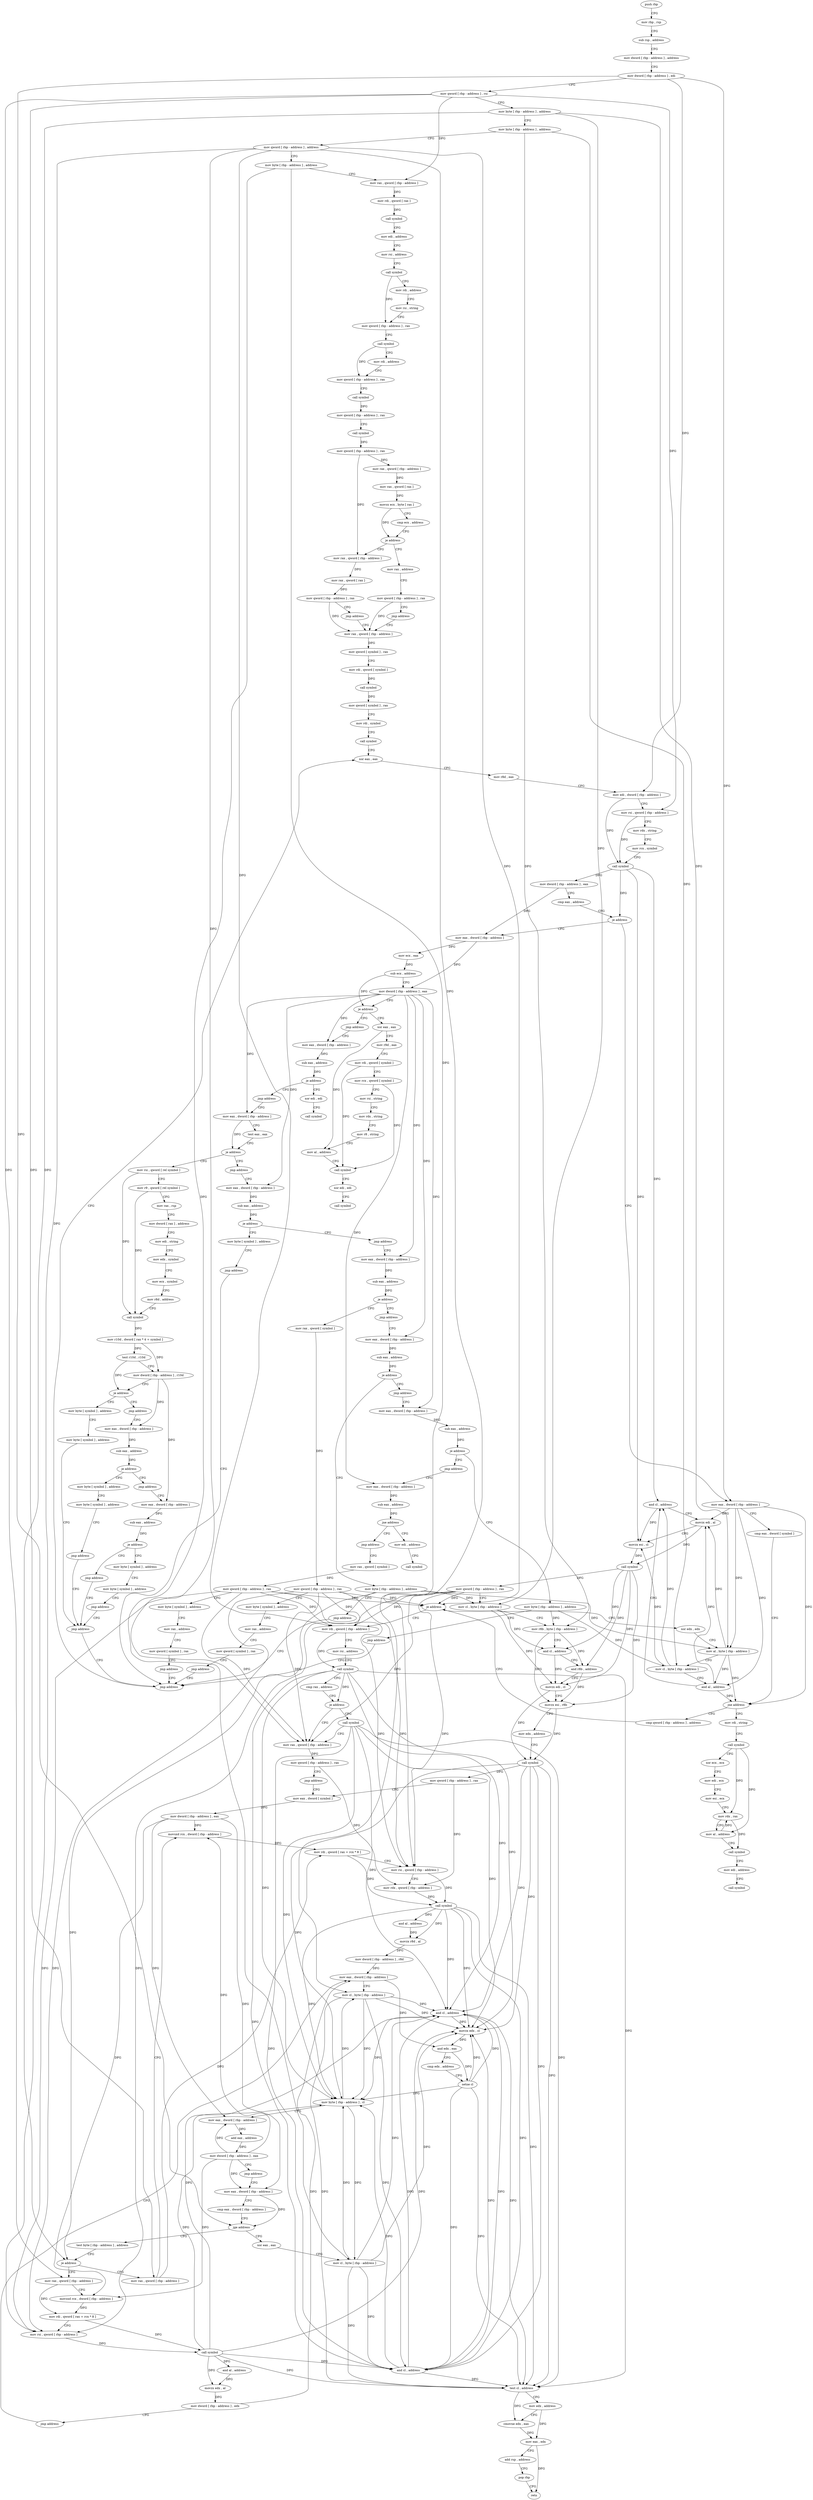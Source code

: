 digraph "func" {
"4204448" [label = "push rbp" ]
"4204449" [label = "mov rbp , rsp" ]
"4204452" [label = "sub rsp , address" ]
"4204459" [label = "mov dword [ rbp - address ] , address" ]
"4204466" [label = "mov dword [ rbp - address ] , edi" ]
"4204469" [label = "mov qword [ rbp - address ] , rsi" ]
"4204473" [label = "mov byte [ rbp - address ] , address" ]
"4204477" [label = "mov byte [ rbp - address ] , address" ]
"4204481" [label = "mov qword [ rbp - address ] , address" ]
"4204489" [label = "mov byte [ rbp - address ] , address" ]
"4204493" [label = "mov rax , qword [ rbp - address ]" ]
"4204497" [label = "mov rdi , qword [ rax ]" ]
"4204500" [label = "call symbol" ]
"4204505" [label = "mov edi , address" ]
"4204510" [label = "mov rsi , address" ]
"4204520" [label = "call symbol" ]
"4204525" [label = "mov rdi , address" ]
"4204535" [label = "mov rsi , string" ]
"4204545" [label = "mov qword [ rbp - address ] , rax" ]
"4204549" [label = "call symbol" ]
"4204554" [label = "mov rdi , address" ]
"4204564" [label = "mov qword [ rbp - address ] , rax" ]
"4204568" [label = "call symbol" ]
"4204573" [label = "mov qword [ rbp - address ] , rax" ]
"4204577" [label = "call symbol" ]
"4204582" [label = "mov qword [ rbp - address ] , rax" ]
"4204586" [label = "mov rax , qword [ rbp - address ]" ]
"4204590" [label = "mov rax , qword [ rax ]" ]
"4204593" [label = "movsx ecx , byte [ rax ]" ]
"4204596" [label = "cmp ecx , address" ]
"4204599" [label = "je address" ]
"4204621" [label = "mov rax , address" ]
"4204605" [label = "mov rax , qword [ rbp - address ]" ]
"4204631" [label = "mov qword [ rbp - address ] , rax" ]
"4204635" [label = "jmp address" ]
"4204640" [label = "mov rax , qword [ rbp - address ]" ]
"4204609" [label = "mov rax , qword [ rax ]" ]
"4204612" [label = "mov qword [ rbp - address ] , rax" ]
"4204616" [label = "jmp address" ]
"4204644" [label = "mov qword [ symbol ] , rax" ]
"4204652" [label = "mov rdi , qword [ symbol ]" ]
"4204660" [label = "call symbol" ]
"4204665" [label = "mov qword [ symbol ] , rax" ]
"4204673" [label = "mov rdi , symbol" ]
"4204683" [label = "call symbol" ]
"4204688" [label = "xor eax , eax" ]
"4205260" [label = "mov eax , dword [ rbp - address ]" ]
"4205263" [label = "cmp eax , dword [ symbol ]" ]
"4205270" [label = "jne address" ]
"4205317" [label = "cmp qword [ rbp - address ] , address" ]
"4205276" [label = "mov rdi , string" ]
"4204737" [label = "mov eax , dword [ rbp - address ]" ]
"4204740" [label = "mov ecx , eax" ]
"4204742" [label = "sub ecx , address" ]
"4204748" [label = "mov dword [ rbp - address ] , eax" ]
"4204751" [label = "je address" ]
"4205180" [label = "xor eax , eax" ]
"4204757" [label = "jmp address" ]
"4205322" [label = "je address" ]
"4205375" [label = "xor edx , edx" ]
"4205328" [label = "mov rdi , qword [ rbp - address ]" ]
"4205286" [label = "call symbol" ]
"4205291" [label = "xor ecx , ecx" ]
"4205293" [label = "mov edi , ecx" ]
"4205295" [label = "mov esi , ecx" ]
"4205297" [label = "mov rdx , rax" ]
"4205300" [label = "mov al , address" ]
"4205302" [label = "call symbol" ]
"4205307" [label = "mov edi , address" ]
"4205312" [label = "call symbol" ]
"4205182" [label = "mov r9d , eax" ]
"4205185" [label = "mov rdi , qword [ symbol ]" ]
"4205193" [label = "mov rcx , qword [ symbol ]" ]
"4205201" [label = "mov rsi , string" ]
"4205211" [label = "mov rdx , string" ]
"4205221" [label = "mov r8 , string" ]
"4205231" [label = "mov al , address" ]
"4205233" [label = "call symbol" ]
"4205238" [label = "xor edi , edi" ]
"4205240" [label = "call symbol" ]
"4204762" [label = "mov eax , dword [ rbp - address ]" ]
"4205377" [label = "mov al , byte [ rbp - address ]" ]
"4205380" [label = "mov cl , byte [ rbp - address ]" ]
"4205383" [label = "and al , address" ]
"4205385" [label = "and cl , address" ]
"4205388" [label = "movzx edi , al" ]
"4205391" [label = "movzx esi , cl" ]
"4205394" [label = "call symbol" ]
"4205399" [label = "mov qword [ rbp - address ] , rax" ]
"4205403" [label = "mov cl , byte [ rbp - address ]" ]
"4205406" [label = "mov r8b , byte [ rbp - address ]" ]
"4205410" [label = "and cl , address" ]
"4205413" [label = "and r8b , address" ]
"4205417" [label = "movzx edi , cl" ]
"4205420" [label = "movzx esi , r8b" ]
"4205424" [label = "mov edx , address" ]
"4205429" [label = "call symbol" ]
"4205434" [label = "mov qword [ rbp - address ] , rax" ]
"4205438" [label = "mov eax , dword [ symbol ]" ]
"4205332" [label = "mov rsi , address" ]
"4205342" [label = "call symbol" ]
"4205347" [label = "cmp rax , address" ]
"4205351" [label = "je address" ]
"4205362" [label = "mov rax , qword [ rbp - address ]" ]
"4205357" [label = "call symbol" ]
"4204765" [label = "sub eax , address" ]
"4204770" [label = "je address" ]
"4205173" [label = "xor edi , edi" ]
"4204776" [label = "jmp address" ]
"4205579" [label = "xor eax , eax" ]
"4205581" [label = "mov cl , byte [ rbp - address ]" ]
"4205584" [label = "test cl , address" ]
"4205587" [label = "mov edx , address" ]
"4205592" [label = "cmovne edx , eax" ]
"4205595" [label = "mov eax , edx" ]
"4205597" [label = "add rsp , address" ]
"4205604" [label = "pop rbp" ]
"4205605" [label = "retn" ]
"4205460" [label = "test byte [ rbp - address ] , address" ]
"4205464" [label = "je address" ]
"4205504" [label = "mov rax , qword [ rbp - address ]" ]
"4205470" [label = "mov rax , qword [ rbp - address ]" ]
"4205366" [label = "mov qword [ rbp - address ] , rax" ]
"4205370" [label = "jmp address" ]
"4205175" [label = "call symbol" ]
"4204781" [label = "mov eax , dword [ rbp - address ]" ]
"4205508" [label = "movsxd rcx , dword [ rbp - address ]" ]
"4205512" [label = "mov rdi , qword [ rax + rcx * 8 ]" ]
"4205516" [label = "mov rsi , qword [ rbp - address ]" ]
"4205520" [label = "mov rdx , qword [ rbp - address ]" ]
"4205524" [label = "call symbol" ]
"4205529" [label = "and al , address" ]
"4205531" [label = "movzx r8d , al" ]
"4205535" [label = "mov dword [ rbp - address ] , r8d" ]
"4205539" [label = "mov eax , dword [ rbp - address ]" ]
"4205474" [label = "movsxd rcx , dword [ rbp - address ]" ]
"4205478" [label = "mov rdi , qword [ rax + rcx * 8 ]" ]
"4205482" [label = "mov rsi , qword [ rbp - address ]" ]
"4205486" [label = "call symbol" ]
"4205491" [label = "and al , address" ]
"4205493" [label = "movzx edx , al" ]
"4205496" [label = "mov dword [ rbp - address ] , edx" ]
"4205499" [label = "jmp address" ]
"4205445" [label = "mov dword [ rbp - address ] , eax" ]
"4205448" [label = "mov eax , dword [ rbp - address ]" ]
"4204784" [label = "test eax , eax" ]
"4204786" [label = "je address" ]
"4205001" [label = "mov rsi , qword [ rel symbol ]" ]
"4204792" [label = "jmp address" ]
"4205451" [label = "cmp eax , dword [ rbp - address ]" ]
"4205454" [label = "jge address" ]
"4205542" [label = "mov cl , byte [ rbp - address ]" ]
"4205545" [label = "and cl , address" ]
"4205548" [label = "movzx edx , cl" ]
"4205551" [label = "and edx , eax" ]
"4205553" [label = "cmp edx , address" ]
"4205556" [label = "setne cl" ]
"4205559" [label = "and cl , address" ]
"4205562" [label = "mov byte [ rbp - address ] , cl" ]
"4205565" [label = "mov eax , dword [ rbp - address ]" ]
"4205568" [label = "add eax , address" ]
"4205571" [label = "mov dword [ rbp - address ] , eax" ]
"4205574" [label = "jmp address" ]
"4205008" [label = "mov r9 , qword [ rel symbol ]" ]
"4205015" [label = "mov rax , rsp" ]
"4205018" [label = "mov dword [ rax ] , address" ]
"4205024" [label = "mov edi , string" ]
"4205029" [label = "mov edx , symbol" ]
"4205034" [label = "mov ecx , symbol" ]
"4205039" [label = "mov r8d , address" ]
"4205045" [label = "call symbol" ]
"4205050" [label = "mov r10d , dword [ rax * 4 + symbol ]" ]
"4205058" [label = "test r10d , r10d" ]
"4205061" [label = "mov dword [ rbp - address ] , r10d" ]
"4205065" [label = "je address" ]
"4205152" [label = "mov byte [ symbol ] , address" ]
"4205071" [label = "jmp address" ]
"4204797" [label = "mov eax , dword [ rbp - address ]" ]
"4205160" [label = "mov byte [ symbol ] , address" ]
"4205168" [label = "jmp address" ]
"4205076" [label = "mov eax , dword [ rbp - address ]" ]
"4204800" [label = "sub eax , address" ]
"4204803" [label = "je address" ]
"4204970" [label = "mov byte [ symbol ] , address" ]
"4204809" [label = "jmp address" ]
"4205255" [label = "jmp address" ]
"4205079" [label = "sub eax , address" ]
"4205082" [label = "je address" ]
"4205110" [label = "mov byte [ symbol ] , address" ]
"4205088" [label = "jmp address" ]
"4204978" [label = "jmp address" ]
"4204814" [label = "mov eax , dword [ rbp - address ]" ]
"4204690" [label = "mov r8d , eax" ]
"4204693" [label = "mov edi , dword [ rbp - address ]" ]
"4204696" [label = "mov rsi , qword [ rbp - address ]" ]
"4204700" [label = "mov rdx , string" ]
"4204710" [label = "mov rcx , symbol" ]
"4204720" [label = "call symbol" ]
"4204725" [label = "mov dword [ rbp - address ] , eax" ]
"4204728" [label = "cmp eax , address" ]
"4204731" [label = "je address" ]
"4205118" [label = "mov byte [ symbol ] , address" ]
"4205126" [label = "jmp address" ]
"4205093" [label = "mov eax , dword [ rbp - address ]" ]
"4204817" [label = "sub eax , address" ]
"4204820" [label = "je address" ]
"4204927" [label = "mov rax , qword [ symbol ]" ]
"4204826" [label = "jmp address" ]
"4205096" [label = "sub eax , address" ]
"4205099" [label = "je address" ]
"4205131" [label = "mov byte [ symbol ] , address" ]
"4205105" [label = "jmp address" ]
"4204935" [label = "mov qword [ rbp - address ] , rax" ]
"4204939" [label = "mov byte [ symbol ] , address" ]
"4204947" [label = "mov rax , address" ]
"4204957" [label = "mov qword [ symbol ] , rax" ]
"4204965" [label = "jmp address" ]
"4204831" [label = "mov eax , dword [ rbp - address ]" ]
"4205139" [label = "mov byte [ symbol ] , address" ]
"4205147" [label = "jmp address" ]
"4204834" [label = "sub eax , address" ]
"4204837" [label = "je address" ]
"4204983" [label = "mov byte [ rbp - address ] , address" ]
"4204843" [label = "jmp address" ]
"4204987" [label = "jmp address" ]
"4204848" [label = "mov eax , dword [ rbp - address ]" ]
"4204851" [label = "sub eax , address" ]
"4204854" [label = "je address" ]
"4204992" [label = "mov byte [ rbp - address ] , address" ]
"4204860" [label = "jmp address" ]
"4204996" [label = "jmp address" ]
"4204865" [label = "mov eax , dword [ rbp - address ]" ]
"4204868" [label = "sub eax , address" ]
"4204873" [label = "jne address" ]
"4205245" [label = "mov edi , address" ]
"4204879" [label = "jmp address" ]
"4205250" [label = "call symbol" ]
"4204884" [label = "mov rax , qword [ symbol ]" ]
"4204892" [label = "mov qword [ rbp - address ] , rax" ]
"4204896" [label = "mov byte [ symbol ] , address" ]
"4204904" [label = "mov rax , address" ]
"4204914" [label = "mov qword [ symbol ] , rax" ]
"4204922" [label = "jmp address" ]
"4204448" -> "4204449" [ label = "CFG" ]
"4204449" -> "4204452" [ label = "CFG" ]
"4204452" -> "4204459" [ label = "CFG" ]
"4204459" -> "4204466" [ label = "CFG" ]
"4204466" -> "4204469" [ label = "CFG" ]
"4204466" -> "4204693" [ label = "DFG" ]
"4204466" -> "4205260" [ label = "DFG" ]
"4204466" -> "4205454" [ label = "DFG" ]
"4204469" -> "4204473" [ label = "CFG" ]
"4204469" -> "4204493" [ label = "DFG" ]
"4204469" -> "4204696" [ label = "DFG" ]
"4204469" -> "4205504" [ label = "DFG" ]
"4204469" -> "4205470" [ label = "DFG" ]
"4204473" -> "4204477" [ label = "CFG" ]
"4204473" -> "4205377" [ label = "DFG" ]
"4204473" -> "4205403" [ label = "DFG" ]
"4204473" -> "4205464" [ label = "DFG" ]
"4204477" -> "4204481" [ label = "CFG" ]
"4204477" -> "4205380" [ label = "DFG" ]
"4204477" -> "4205406" [ label = "DFG" ]
"4204481" -> "4204489" [ label = "CFG" ]
"4204481" -> "4205322" [ label = "DFG" ]
"4204481" -> "4205328" [ label = "DFG" ]
"4204481" -> "4205362" [ label = "DFG" ]
"4204481" -> "4205516" [ label = "DFG" ]
"4204481" -> "4205482" [ label = "DFG" ]
"4204489" -> "4204493" [ label = "CFG" ]
"4204489" -> "4205581" [ label = "DFG" ]
"4204489" -> "4205542" [ label = "DFG" ]
"4204493" -> "4204497" [ label = "DFG" ]
"4204497" -> "4204500" [ label = "DFG" ]
"4204500" -> "4204505" [ label = "CFG" ]
"4204505" -> "4204510" [ label = "CFG" ]
"4204510" -> "4204520" [ label = "CFG" ]
"4204520" -> "4204525" [ label = "CFG" ]
"4204520" -> "4204545" [ label = "DFG" ]
"4204525" -> "4204535" [ label = "CFG" ]
"4204535" -> "4204545" [ label = "CFG" ]
"4204545" -> "4204549" [ label = "CFG" ]
"4204549" -> "4204554" [ label = "CFG" ]
"4204549" -> "4204564" [ label = "DFG" ]
"4204554" -> "4204564" [ label = "CFG" ]
"4204564" -> "4204568" [ label = "CFG" ]
"4204568" -> "4204573" [ label = "DFG" ]
"4204573" -> "4204577" [ label = "CFG" ]
"4204577" -> "4204582" [ label = "DFG" ]
"4204582" -> "4204586" [ label = "DFG" ]
"4204582" -> "4204605" [ label = "DFG" ]
"4204586" -> "4204590" [ label = "DFG" ]
"4204590" -> "4204593" [ label = "DFG" ]
"4204593" -> "4204596" [ label = "CFG" ]
"4204593" -> "4204599" [ label = "DFG" ]
"4204596" -> "4204599" [ label = "CFG" ]
"4204599" -> "4204621" [ label = "CFG" ]
"4204599" -> "4204605" [ label = "CFG" ]
"4204621" -> "4204631" [ label = "CFG" ]
"4204605" -> "4204609" [ label = "DFG" ]
"4204631" -> "4204635" [ label = "CFG" ]
"4204631" -> "4204640" [ label = "DFG" ]
"4204635" -> "4204640" [ label = "CFG" ]
"4204640" -> "4204644" [ label = "DFG" ]
"4204609" -> "4204612" [ label = "DFG" ]
"4204612" -> "4204616" [ label = "CFG" ]
"4204612" -> "4204640" [ label = "DFG" ]
"4204616" -> "4204640" [ label = "CFG" ]
"4204644" -> "4204652" [ label = "CFG" ]
"4204652" -> "4204660" [ label = "DFG" ]
"4204660" -> "4204665" [ label = "DFG" ]
"4204665" -> "4204673" [ label = "CFG" ]
"4204673" -> "4204683" [ label = "CFG" ]
"4204683" -> "4204688" [ label = "CFG" ]
"4204688" -> "4204690" [ label = "CFG" ]
"4205260" -> "4205263" [ label = "CFG" ]
"4205260" -> "4205270" [ label = "DFG" ]
"4205260" -> "4205377" [ label = "DFG" ]
"4205260" -> "4205383" [ label = "DFG" ]
"4205260" -> "4205388" [ label = "DFG" ]
"4205263" -> "4205270" [ label = "CFG" ]
"4205270" -> "4205317" [ label = "CFG" ]
"4205270" -> "4205276" [ label = "CFG" ]
"4205317" -> "4205322" [ label = "CFG" ]
"4205276" -> "4205286" [ label = "CFG" ]
"4204737" -> "4204740" [ label = "DFG" ]
"4204737" -> "4204748" [ label = "DFG" ]
"4204740" -> "4204742" [ label = "DFG" ]
"4204742" -> "4204748" [ label = "CFG" ]
"4204742" -> "4204751" [ label = "DFG" ]
"4204748" -> "4204751" [ label = "CFG" ]
"4204748" -> "4204762" [ label = "DFG" ]
"4204748" -> "4204781" [ label = "DFG" ]
"4204748" -> "4204797" [ label = "DFG" ]
"4204748" -> "4204814" [ label = "DFG" ]
"4204748" -> "4204831" [ label = "DFG" ]
"4204748" -> "4204848" [ label = "DFG" ]
"4204748" -> "4204865" [ label = "DFG" ]
"4204751" -> "4205180" [ label = "CFG" ]
"4204751" -> "4204757" [ label = "CFG" ]
"4205180" -> "4205182" [ label = "CFG" ]
"4205180" -> "4205231" [ label = "DFG" ]
"4204757" -> "4204762" [ label = "CFG" ]
"4205322" -> "4205375" [ label = "CFG" ]
"4205322" -> "4205328" [ label = "CFG" ]
"4205375" -> "4205377" [ label = "CFG" ]
"4205328" -> "4205332" [ label = "CFG" ]
"4205328" -> "4205342" [ label = "DFG" ]
"4205286" -> "4205291" [ label = "CFG" ]
"4205286" -> "4205297" [ label = "DFG" ]
"4205286" -> "4205300" [ label = "DFG" ]
"4205291" -> "4205293" [ label = "CFG" ]
"4205293" -> "4205295" [ label = "CFG" ]
"4205295" -> "4205297" [ label = "CFG" ]
"4205297" -> "4205300" [ label = "CFG" ]
"4205297" -> "4205302" [ label = "DFG" ]
"4205300" -> "4205302" [ label = "CFG" ]
"4205300" -> "4205297" [ label = "DFG" ]
"4205302" -> "4205307" [ label = "CFG" ]
"4205307" -> "4205312" [ label = "CFG" ]
"4205182" -> "4205185" [ label = "CFG" ]
"4205185" -> "4205193" [ label = "CFG" ]
"4205185" -> "4205233" [ label = "DFG" ]
"4205193" -> "4205201" [ label = "CFG" ]
"4205193" -> "4205233" [ label = "DFG" ]
"4205201" -> "4205211" [ label = "CFG" ]
"4205211" -> "4205221" [ label = "CFG" ]
"4205221" -> "4205231" [ label = "CFG" ]
"4205231" -> "4205233" [ label = "CFG" ]
"4205233" -> "4205238" [ label = "CFG" ]
"4205238" -> "4205240" [ label = "CFG" ]
"4204762" -> "4204765" [ label = "DFG" ]
"4205377" -> "4205380" [ label = "CFG" ]
"4205377" -> "4205270" [ label = "DFG" ]
"4205377" -> "4205383" [ label = "DFG" ]
"4205377" -> "4205388" [ label = "DFG" ]
"4205380" -> "4205383" [ label = "CFG" ]
"4205380" -> "4205385" [ label = "DFG" ]
"4205380" -> "4205391" [ label = "DFG" ]
"4205383" -> "4205385" [ label = "CFG" ]
"4205383" -> "4205270" [ label = "DFG" ]
"4205383" -> "4205388" [ label = "DFG" ]
"4205385" -> "4205388" [ label = "CFG" ]
"4205385" -> "4205391" [ label = "DFG" ]
"4205388" -> "4205391" [ label = "CFG" ]
"4205388" -> "4205394" [ label = "DFG" ]
"4205391" -> "4205394" [ label = "DFG" ]
"4205394" -> "4205399" [ label = "DFG" ]
"4205394" -> "4205410" [ label = "DFG" ]
"4205394" -> "4205417" [ label = "DFG" ]
"4205394" -> "4205413" [ label = "DFG" ]
"4205394" -> "4205420" [ label = "DFG" ]
"4205399" -> "4205403" [ label = "CFG" ]
"4205399" -> "4205322" [ label = "DFG" ]
"4205399" -> "4205328" [ label = "DFG" ]
"4205399" -> "4205362" [ label = "DFG" ]
"4205399" -> "4205516" [ label = "DFG" ]
"4205399" -> "4205482" [ label = "DFG" ]
"4205403" -> "4205406" [ label = "CFG" ]
"4205403" -> "4205410" [ label = "DFG" ]
"4205403" -> "4205417" [ label = "DFG" ]
"4205406" -> "4205410" [ label = "CFG" ]
"4205406" -> "4205413" [ label = "DFG" ]
"4205406" -> "4205420" [ label = "DFG" ]
"4205410" -> "4205413" [ label = "CFG" ]
"4205410" -> "4205417" [ label = "DFG" ]
"4205413" -> "4205417" [ label = "CFG" ]
"4205413" -> "4205420" [ label = "DFG" ]
"4205417" -> "4205420" [ label = "CFG" ]
"4205417" -> "4205429" [ label = "DFG" ]
"4205420" -> "4205424" [ label = "CFG" ]
"4205420" -> "4205429" [ label = "DFG" ]
"4205424" -> "4205429" [ label = "CFG" ]
"4205429" -> "4205434" [ label = "DFG" ]
"4205429" -> "4205584" [ label = "DFG" ]
"4205429" -> "4205545" [ label = "DFG" ]
"4205429" -> "4205548" [ label = "DFG" ]
"4205429" -> "4205559" [ label = "DFG" ]
"4205429" -> "4205562" [ label = "DFG" ]
"4205434" -> "4205438" [ label = "CFG" ]
"4205434" -> "4205520" [ label = "DFG" ]
"4205438" -> "4205445" [ label = "DFG" ]
"4205332" -> "4205342" [ label = "CFG" ]
"4205342" -> "4205347" [ label = "CFG" ]
"4205342" -> "4205351" [ label = "DFG" ]
"4205342" -> "4205584" [ label = "DFG" ]
"4205342" -> "4205545" [ label = "DFG" ]
"4205342" -> "4205548" [ label = "DFG" ]
"4205342" -> "4205559" [ label = "DFG" ]
"4205342" -> "4205562" [ label = "DFG" ]
"4205347" -> "4205351" [ label = "CFG" ]
"4205351" -> "4205362" [ label = "CFG" ]
"4205351" -> "4205357" [ label = "CFG" ]
"4205362" -> "4205366" [ label = "DFG" ]
"4205357" -> "4205362" [ label = "CFG" ]
"4205357" -> "4205584" [ label = "DFG" ]
"4205357" -> "4205545" [ label = "DFG" ]
"4205357" -> "4205548" [ label = "DFG" ]
"4205357" -> "4205559" [ label = "DFG" ]
"4205357" -> "4205562" [ label = "DFG" ]
"4204765" -> "4204770" [ label = "DFG" ]
"4204770" -> "4205173" [ label = "CFG" ]
"4204770" -> "4204776" [ label = "CFG" ]
"4205173" -> "4205175" [ label = "CFG" ]
"4204776" -> "4204781" [ label = "CFG" ]
"4205579" -> "4205581" [ label = "CFG" ]
"4205581" -> "4205584" [ label = "DFG" ]
"4205581" -> "4205545" [ label = "DFG" ]
"4205581" -> "4205548" [ label = "DFG" ]
"4205581" -> "4205559" [ label = "DFG" ]
"4205581" -> "4205562" [ label = "DFG" ]
"4205584" -> "4205587" [ label = "CFG" ]
"4205584" -> "4205592" [ label = "DFG" ]
"4205587" -> "4205592" [ label = "CFG" ]
"4205587" -> "4205595" [ label = "DFG" ]
"4205592" -> "4205595" [ label = "DFG" ]
"4205595" -> "4205597" [ label = "CFG" ]
"4205595" -> "4205605" [ label = "DFG" ]
"4205597" -> "4205604" [ label = "CFG" ]
"4205604" -> "4205605" [ label = "CFG" ]
"4205460" -> "4205464" [ label = "CFG" ]
"4205464" -> "4205504" [ label = "CFG" ]
"4205464" -> "4205470" [ label = "CFG" ]
"4205504" -> "4205508" [ label = "CFG" ]
"4205504" -> "4205512" [ label = "DFG" ]
"4205470" -> "4205474" [ label = "CFG" ]
"4205470" -> "4205478" [ label = "DFG" ]
"4205366" -> "4205370" [ label = "CFG" ]
"4205366" -> "4205520" [ label = "DFG" ]
"4205370" -> "4205438" [ label = "CFG" ]
"4204781" -> "4204784" [ label = "CFG" ]
"4204781" -> "4204786" [ label = "DFG" ]
"4205508" -> "4205512" [ label = "DFG" ]
"4205512" -> "4205516" [ label = "CFG" ]
"4205512" -> "4205524" [ label = "DFG" ]
"4205516" -> "4205520" [ label = "CFG" ]
"4205516" -> "4205524" [ label = "DFG" ]
"4205520" -> "4205524" [ label = "DFG" ]
"4205524" -> "4205529" [ label = "DFG" ]
"4205524" -> "4205584" [ label = "DFG" ]
"4205524" -> "4205531" [ label = "DFG" ]
"4205524" -> "4205545" [ label = "DFG" ]
"4205524" -> "4205548" [ label = "DFG" ]
"4205524" -> "4205559" [ label = "DFG" ]
"4205524" -> "4205562" [ label = "DFG" ]
"4205529" -> "4205531" [ label = "DFG" ]
"4205531" -> "4205535" [ label = "DFG" ]
"4205535" -> "4205539" [ label = "DFG" ]
"4205539" -> "4205542" [ label = "CFG" ]
"4205539" -> "4205551" [ label = "DFG" ]
"4205474" -> "4205478" [ label = "DFG" ]
"4205478" -> "4205482" [ label = "CFG" ]
"4205478" -> "4205486" [ label = "DFG" ]
"4205482" -> "4205486" [ label = "DFG" ]
"4205486" -> "4205491" [ label = "DFG" ]
"4205486" -> "4205584" [ label = "DFG" ]
"4205486" -> "4205493" [ label = "DFG" ]
"4205486" -> "4205545" [ label = "DFG" ]
"4205486" -> "4205548" [ label = "DFG" ]
"4205486" -> "4205559" [ label = "DFG" ]
"4205486" -> "4205562" [ label = "DFG" ]
"4205491" -> "4205493" [ label = "DFG" ]
"4205493" -> "4205496" [ label = "DFG" ]
"4205496" -> "4205499" [ label = "CFG" ]
"4205496" -> "4205539" [ label = "DFG" ]
"4205499" -> "4205539" [ label = "CFG" ]
"4205445" -> "4205448" [ label = "DFG" ]
"4205445" -> "4205508" [ label = "DFG" ]
"4205445" -> "4205474" [ label = "DFG" ]
"4205445" -> "4205565" [ label = "DFG" ]
"4205448" -> "4205451" [ label = "CFG" ]
"4205448" -> "4205454" [ label = "DFG" ]
"4204784" -> "4204786" [ label = "CFG" ]
"4204786" -> "4205001" [ label = "CFG" ]
"4204786" -> "4204792" [ label = "CFG" ]
"4205001" -> "4205008" [ label = "CFG" ]
"4205001" -> "4205045" [ label = "DFG" ]
"4204792" -> "4204797" [ label = "CFG" ]
"4205451" -> "4205454" [ label = "CFG" ]
"4205454" -> "4205579" [ label = "CFG" ]
"4205454" -> "4205460" [ label = "CFG" ]
"4205542" -> "4205545" [ label = "DFG" ]
"4205542" -> "4205584" [ label = "DFG" ]
"4205542" -> "4205548" [ label = "DFG" ]
"4205542" -> "4205559" [ label = "DFG" ]
"4205542" -> "4205562" [ label = "DFG" ]
"4205545" -> "4205548" [ label = "DFG" ]
"4205545" -> "4205584" [ label = "DFG" ]
"4205545" -> "4205559" [ label = "DFG" ]
"4205545" -> "4205562" [ label = "DFG" ]
"4205548" -> "4205551" [ label = "DFG" ]
"4205551" -> "4205553" [ label = "CFG" ]
"4205551" -> "4205556" [ label = "DFG" ]
"4205553" -> "4205556" [ label = "CFG" ]
"4205556" -> "4205559" [ label = "DFG" ]
"4205556" -> "4205584" [ label = "DFG" ]
"4205556" -> "4205545" [ label = "DFG" ]
"4205556" -> "4205548" [ label = "DFG" ]
"4205556" -> "4205562" [ label = "DFG" ]
"4205559" -> "4205562" [ label = "DFG" ]
"4205559" -> "4205584" [ label = "DFG" ]
"4205559" -> "4205545" [ label = "DFG" ]
"4205559" -> "4205548" [ label = "DFG" ]
"4205562" -> "4205565" [ label = "CFG" ]
"4205562" -> "4205581" [ label = "DFG" ]
"4205562" -> "4205542" [ label = "DFG" ]
"4205565" -> "4205568" [ label = "DFG" ]
"4205568" -> "4205571" [ label = "DFG" ]
"4205571" -> "4205574" [ label = "CFG" ]
"4205571" -> "4205448" [ label = "DFG" ]
"4205571" -> "4205508" [ label = "DFG" ]
"4205571" -> "4205474" [ label = "DFG" ]
"4205571" -> "4205565" [ label = "DFG" ]
"4205574" -> "4205448" [ label = "CFG" ]
"4205008" -> "4205015" [ label = "CFG" ]
"4205008" -> "4205045" [ label = "DFG" ]
"4205015" -> "4205018" [ label = "CFG" ]
"4205018" -> "4205024" [ label = "CFG" ]
"4205024" -> "4205029" [ label = "CFG" ]
"4205029" -> "4205034" [ label = "CFG" ]
"4205034" -> "4205039" [ label = "CFG" ]
"4205039" -> "4205045" [ label = "CFG" ]
"4205045" -> "4205050" [ label = "DFG" ]
"4205050" -> "4205058" [ label = "DFG" ]
"4205050" -> "4205061" [ label = "DFG" ]
"4205058" -> "4205061" [ label = "CFG" ]
"4205058" -> "4205065" [ label = "DFG" ]
"4205061" -> "4205065" [ label = "CFG" ]
"4205061" -> "4205076" [ label = "DFG" ]
"4205061" -> "4205093" [ label = "DFG" ]
"4205065" -> "4205152" [ label = "CFG" ]
"4205065" -> "4205071" [ label = "CFG" ]
"4205152" -> "4205160" [ label = "CFG" ]
"4205071" -> "4205076" [ label = "CFG" ]
"4204797" -> "4204800" [ label = "DFG" ]
"4205160" -> "4205168" [ label = "CFG" ]
"4205168" -> "4205255" [ label = "CFG" ]
"4205076" -> "4205079" [ label = "DFG" ]
"4204800" -> "4204803" [ label = "DFG" ]
"4204803" -> "4204970" [ label = "CFG" ]
"4204803" -> "4204809" [ label = "CFG" ]
"4204970" -> "4204978" [ label = "CFG" ]
"4204809" -> "4204814" [ label = "CFG" ]
"4205255" -> "4204688" [ label = "CFG" ]
"4205079" -> "4205082" [ label = "DFG" ]
"4205082" -> "4205110" [ label = "CFG" ]
"4205082" -> "4205088" [ label = "CFG" ]
"4205110" -> "4205118" [ label = "CFG" ]
"4205088" -> "4205093" [ label = "CFG" ]
"4204978" -> "4205255" [ label = "CFG" ]
"4204814" -> "4204817" [ label = "DFG" ]
"4204690" -> "4204693" [ label = "CFG" ]
"4204693" -> "4204696" [ label = "CFG" ]
"4204693" -> "4204720" [ label = "DFG" ]
"4204696" -> "4204700" [ label = "CFG" ]
"4204696" -> "4204720" [ label = "DFG" ]
"4204700" -> "4204710" [ label = "CFG" ]
"4204710" -> "4204720" [ label = "CFG" ]
"4204720" -> "4204725" [ label = "DFG" ]
"4204720" -> "4204731" [ label = "DFG" ]
"4204720" -> "4205385" [ label = "DFG" ]
"4204720" -> "4205391" [ label = "DFG" ]
"4204725" -> "4204728" [ label = "CFG" ]
"4204725" -> "4204737" [ label = "DFG" ]
"4204728" -> "4204731" [ label = "CFG" ]
"4204731" -> "4205260" [ label = "CFG" ]
"4204731" -> "4204737" [ label = "CFG" ]
"4205118" -> "4205126" [ label = "CFG" ]
"4205126" -> "4205168" [ label = "CFG" ]
"4205093" -> "4205096" [ label = "DFG" ]
"4204817" -> "4204820" [ label = "DFG" ]
"4204820" -> "4204927" [ label = "CFG" ]
"4204820" -> "4204826" [ label = "CFG" ]
"4204927" -> "4204935" [ label = "DFG" ]
"4204826" -> "4204831" [ label = "CFG" ]
"4205096" -> "4205099" [ label = "DFG" ]
"4205099" -> "4205131" [ label = "CFG" ]
"4205099" -> "4205105" [ label = "CFG" ]
"4205131" -> "4205139" [ label = "CFG" ]
"4205105" -> "4205168" [ label = "CFG" ]
"4204935" -> "4204939" [ label = "CFG" ]
"4204935" -> "4205322" [ label = "DFG" ]
"4204935" -> "4205328" [ label = "DFG" ]
"4204935" -> "4205362" [ label = "DFG" ]
"4204935" -> "4205516" [ label = "DFG" ]
"4204935" -> "4205482" [ label = "DFG" ]
"4204939" -> "4204947" [ label = "CFG" ]
"4204947" -> "4204957" [ label = "CFG" ]
"4204957" -> "4204965" [ label = "CFG" ]
"4204965" -> "4205255" [ label = "CFG" ]
"4204831" -> "4204834" [ label = "DFG" ]
"4205139" -> "4205147" [ label = "CFG" ]
"4205147" -> "4205168" [ label = "CFG" ]
"4204834" -> "4204837" [ label = "DFG" ]
"4204837" -> "4204983" [ label = "CFG" ]
"4204837" -> "4204843" [ label = "CFG" ]
"4204983" -> "4204987" [ label = "CFG" ]
"4204983" -> "4205377" [ label = "DFG" ]
"4204983" -> "4205403" [ label = "DFG" ]
"4204983" -> "4205464" [ label = "DFG" ]
"4204843" -> "4204848" [ label = "CFG" ]
"4204987" -> "4205255" [ label = "CFG" ]
"4204848" -> "4204851" [ label = "DFG" ]
"4204851" -> "4204854" [ label = "DFG" ]
"4204854" -> "4204992" [ label = "CFG" ]
"4204854" -> "4204860" [ label = "CFG" ]
"4204992" -> "4204996" [ label = "CFG" ]
"4204992" -> "4205380" [ label = "DFG" ]
"4204992" -> "4205406" [ label = "DFG" ]
"4204860" -> "4204865" [ label = "CFG" ]
"4204996" -> "4205255" [ label = "CFG" ]
"4204865" -> "4204868" [ label = "DFG" ]
"4204868" -> "4204873" [ label = "DFG" ]
"4204873" -> "4205245" [ label = "CFG" ]
"4204873" -> "4204879" [ label = "CFG" ]
"4205245" -> "4205250" [ label = "CFG" ]
"4204879" -> "4204884" [ label = "CFG" ]
"4204884" -> "4204892" [ label = "DFG" ]
"4204892" -> "4204896" [ label = "CFG" ]
"4204892" -> "4205322" [ label = "DFG" ]
"4204892" -> "4205328" [ label = "DFG" ]
"4204892" -> "4205362" [ label = "DFG" ]
"4204892" -> "4205516" [ label = "DFG" ]
"4204892" -> "4205482" [ label = "DFG" ]
"4204896" -> "4204904" [ label = "CFG" ]
"4204904" -> "4204914" [ label = "CFG" ]
"4204914" -> "4204922" [ label = "CFG" ]
"4204922" -> "4205255" [ label = "CFG" ]
}
